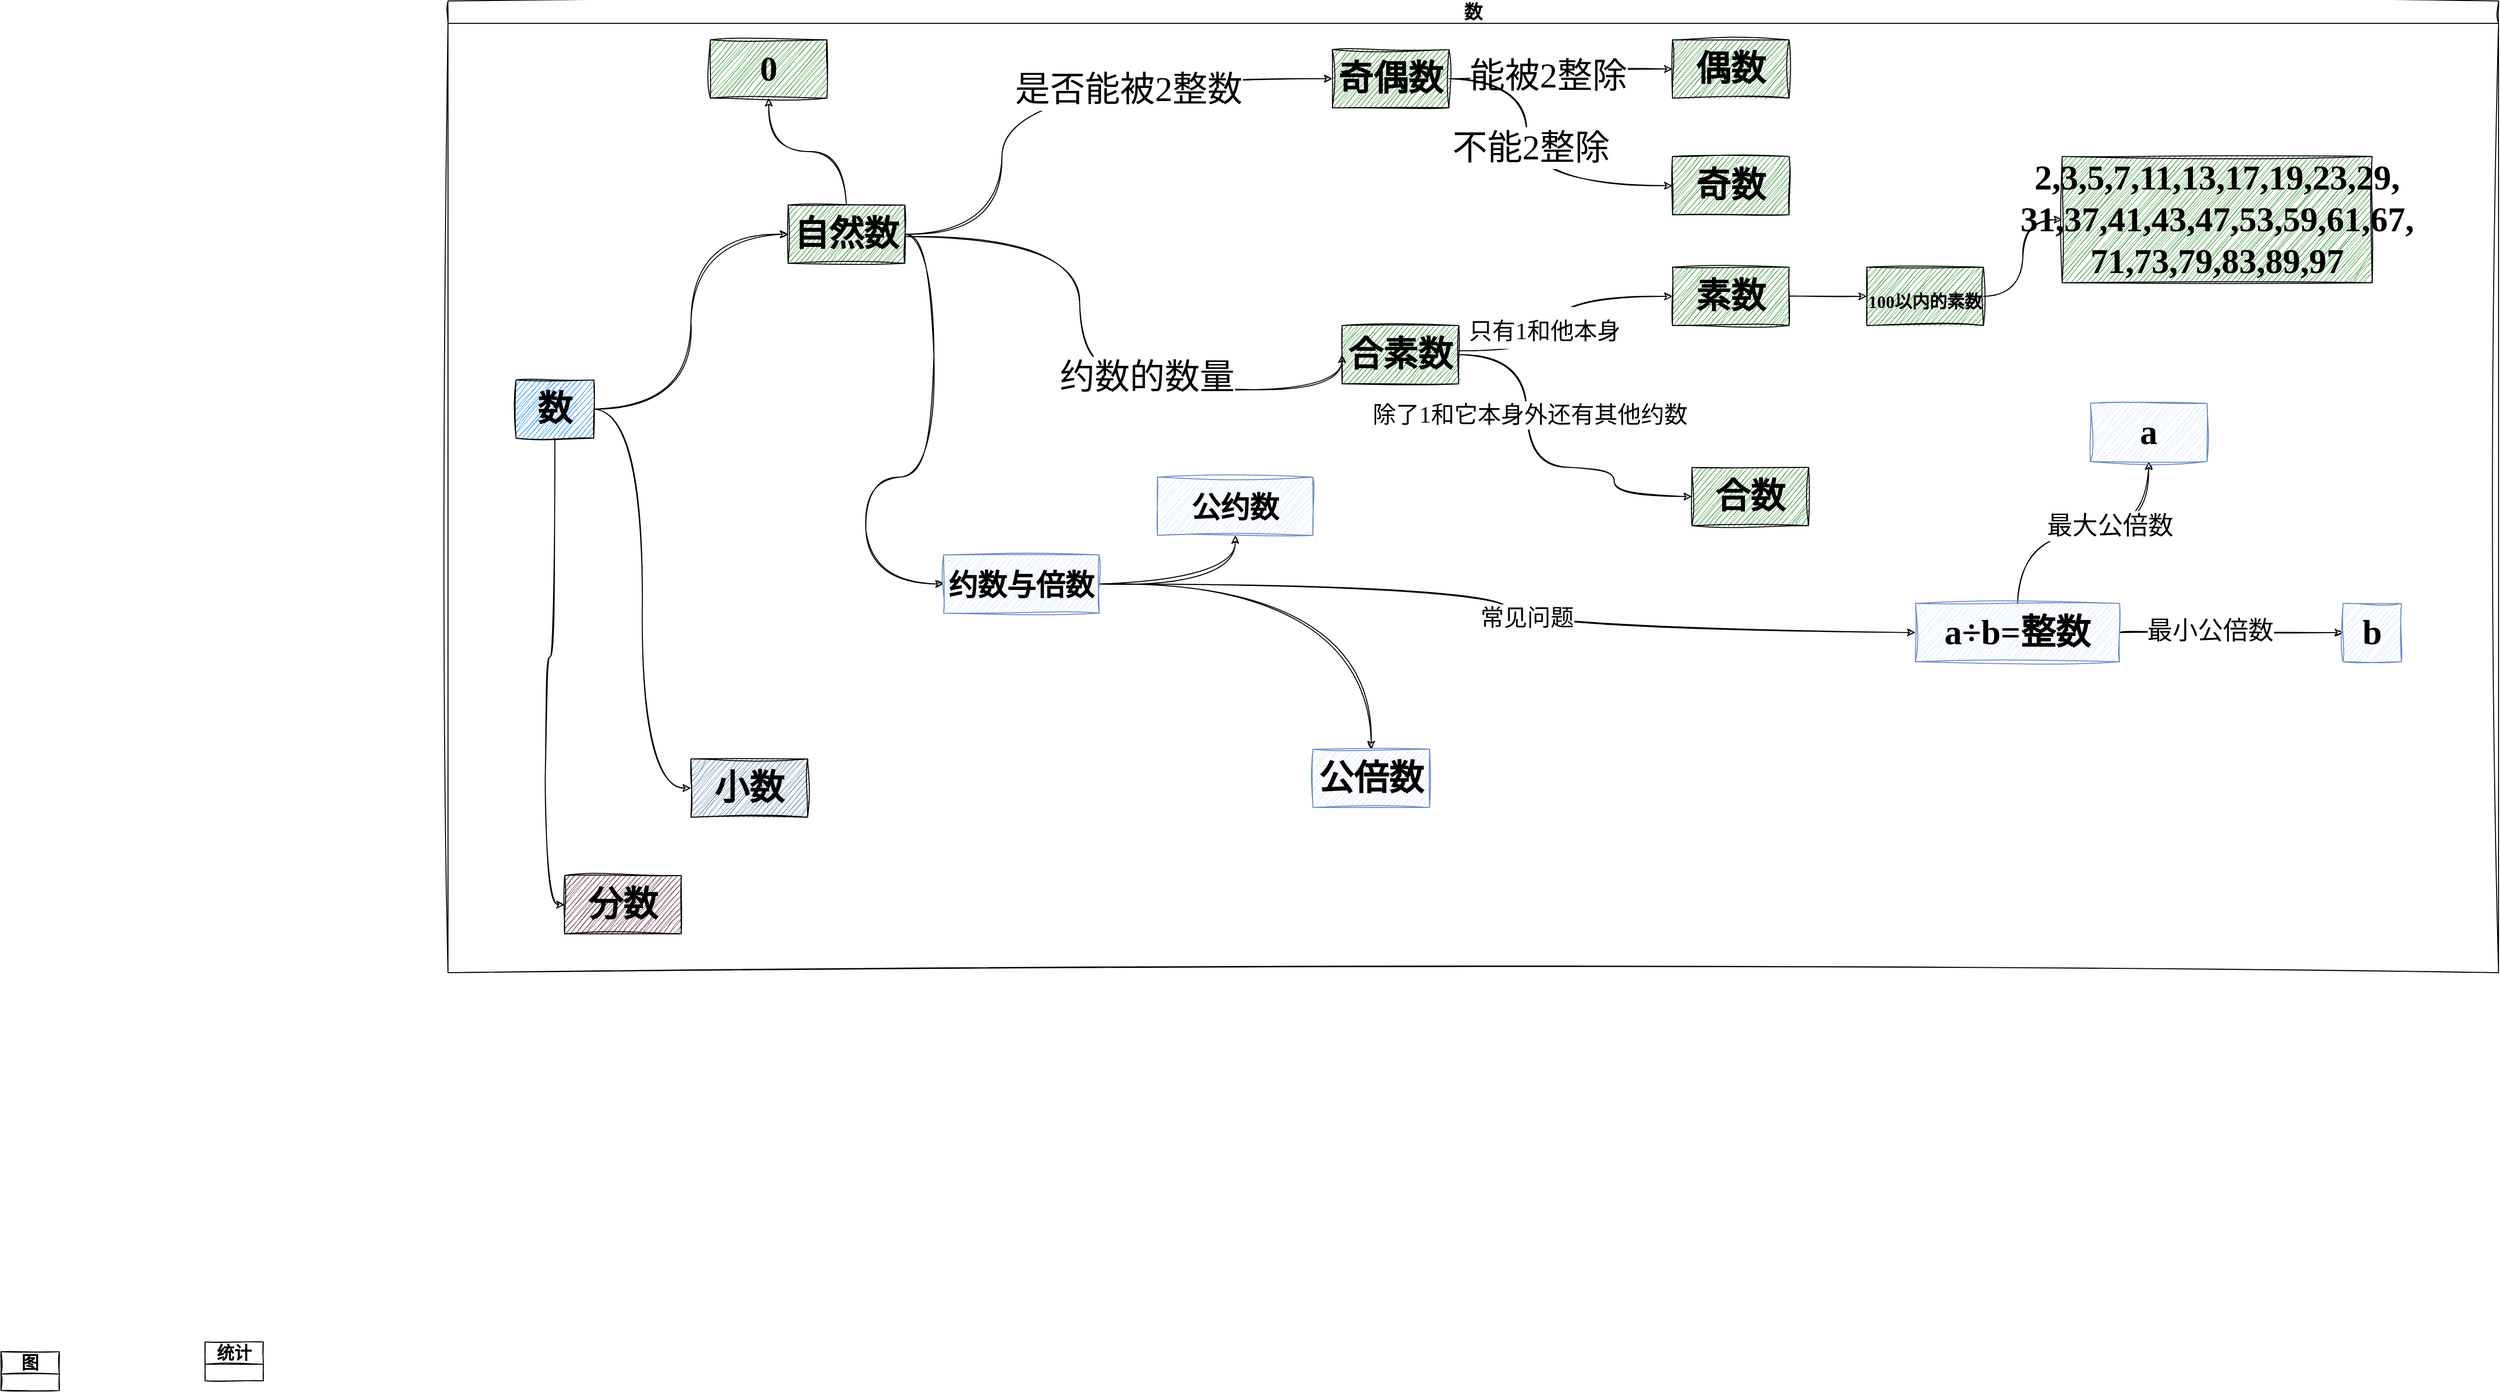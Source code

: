 <mxfile version="21.2.1" type="github">
  <diagram id="6a731a19-8d31-9384-78a2-239565b7b9f0" name="Page-1">
    <mxGraphModel dx="1986" dy="771" grid="1" gridSize="10" guides="1" tooltips="1" connect="1" arrows="1" fold="1" page="1" pageScale="1" pageWidth="1169" pageHeight="827" background="none" math="0" shadow="0">
      <root>
        <mxCell id="0" />
        <mxCell id="1" parent="0" />
        <mxCell id="kk1tNPxJDdmJw3Zyzxyh-1779" value="数" style="swimlane;whiteSpace=wrap;html=1;shadow=0;sketch=1;curveFitting=1;jiggle=2;fontFamily=方正徐静蕾体;fontSource=http%3A%2F%2Fwww.ps3000.com%2Ffonts%2F%25E6%2596%25B9%25E6%25AD%25A3%25E9%259D%2599%25E8%2595%25BE%25E7%25AE%2580%25E4%25BD%2593_%25E5%25BE%2590%25E9%259D%2599%25E8%2595%25BE%25E6%2589%258B%25E5%2586%2599%25E4%25BD%2593.fon;fontSize=19;" parent="1" vertex="1">
          <mxGeometry x="50" width="2110" height="1000" as="geometry">
            <mxRectangle x="-280" y="240" width="140" height="30" as="alternateBounds" />
          </mxGeometry>
        </mxCell>
        <mxCell id="kk1tNPxJDdmJw3Zyzxyh-1782" style="edgeStyle=orthogonalEdgeStyle;rounded=0;orthogonalLoop=1;jettySize=auto;html=1;entryX=0;entryY=0.5;entryDx=0;entryDy=0;fontFamily=方正徐静蕾体;fontSource=http%3A%2F%2Fwww.ps3000.com%2Ffonts%2F%25E6%2596%25B9%25E6%25AD%25A3%25E9%259D%2599%25E8%2595%25BE%25E7%25AE%2580%25E4%25BD%2593_%25E5%25BE%2590%25E9%259D%2599%25E8%2595%25BE%25E6%2589%258B%25E5%2586%2599%25E4%25BD%2593.fon;fontSize=36;sketch=1;curveFitting=1;jiggle=2;elbow=vertical;curved=1;" parent="kk1tNPxJDdmJw3Zyzxyh-1779" source="kk1tNPxJDdmJw3Zyzxyh-1780" target="kk1tNPxJDdmJw3Zyzxyh-1781" edge="1">
          <mxGeometry relative="1" as="geometry" />
        </mxCell>
        <mxCell id="kk1tNPxJDdmJw3Zyzxyh-1786" style="edgeStyle=orthogonalEdgeStyle;curved=1;rounded=0;sketch=1;orthogonalLoop=1;jettySize=auto;html=1;entryX=0;entryY=0.5;entryDx=0;entryDy=0;fontFamily=方正徐静蕾体;fontSource=http%3A%2F%2Fwww.ps3000.com%2Ffonts%2F%25E6%2596%25B9%25E6%25AD%25A3%25E9%259D%2599%25E8%2595%25BE%25E7%25AE%2580%25E4%25BD%2593_%25E5%25BE%2590%25E9%259D%2599%25E8%2595%25BE%25E6%2589%258B%25E5%2586%2599%25E4%25BD%2593.fon;fontSize=36;elbow=vertical;" parent="kk1tNPxJDdmJw3Zyzxyh-1779" source="kk1tNPxJDdmJw3Zyzxyh-1780" target="kk1tNPxJDdmJw3Zyzxyh-1784" edge="1">
          <mxGeometry relative="1" as="geometry" />
        </mxCell>
        <mxCell id="kk1tNPxJDdmJw3Zyzxyh-1787" style="edgeStyle=orthogonalEdgeStyle;curved=1;rounded=0;sketch=1;orthogonalLoop=1;jettySize=auto;html=1;entryX=0;entryY=0.5;entryDx=0;entryDy=0;fontFamily=方正徐静蕾体;fontSource=http%3A%2F%2Fwww.ps3000.com%2Ffonts%2F%25E6%2596%25B9%25E6%25AD%25A3%25E9%259D%2599%25E8%2595%25BE%25E7%25AE%2580%25E4%25BD%2593_%25E5%25BE%2590%25E9%259D%2599%25E8%2595%25BE%25E6%2589%258B%25E5%2586%2599%25E4%25BD%2593.fon;fontSize=36;elbow=vertical;" parent="kk1tNPxJDdmJw3Zyzxyh-1779" source="kk1tNPxJDdmJw3Zyzxyh-1780" target="kk1tNPxJDdmJw3Zyzxyh-1785" edge="1">
          <mxGeometry relative="1" as="geometry" />
        </mxCell>
        <mxCell id="kk1tNPxJDdmJw3Zyzxyh-1780" value="数" style="rounded=0;whiteSpace=wrap;html=1;sketch=1;curveFitting=1;jiggle=2;fontFamily=方正徐静蕾体;fontSource=http%3A%2F%2Fwww.ps3000.com%2Ffonts%2F%25E6%2596%25B9%25E6%25AD%25A3%25E9%259D%2599%25E8%2595%25BE%25E7%25AE%2580%25E4%25BD%2593_%25E5%25BE%2590%25E9%259D%2599%25E8%2595%25BE%25E6%2589%258B%25E5%2586%2599%25E4%25BD%2593.fon;fontSize=36;fillColor=#007FFF;fontStyle=1" parent="kk1tNPxJDdmJw3Zyzxyh-1779" vertex="1">
          <mxGeometry x="70" y="390" width="80" height="60" as="geometry" />
        </mxCell>
        <mxCell id="FOnLiGUvBVXdEtmA3qcM-1771" style="edgeStyle=orthogonalEdgeStyle;curved=1;rounded=0;sketch=1;orthogonalLoop=1;jettySize=auto;html=1;entryX=0;entryY=0.5;entryDx=0;entryDy=0;fontFamily=方正徐静蕾体;fontSource=http%3A%2F%2Fwww.ps3000.com%2Ffonts%2F%25E6%2596%25B9%25E6%25AD%25A3%25E9%259D%2599%25E8%2595%25BE%25E7%25AE%2580%25E4%25BD%2593_%25E5%25BE%2590%25E9%259D%2599%25E8%2595%25BE%25E6%2589%258B%25E5%2586%2599%25E4%25BD%2593.fon;fontSize=36;elbow=vertical;" parent="kk1tNPxJDdmJw3Zyzxyh-1779" source="kk1tNPxJDdmJw3Zyzxyh-1781" target="FOnLiGUvBVXdEtmA3qcM-1770" edge="1">
          <mxGeometry relative="1" as="geometry">
            <Array as="points">
              <mxPoint x="570" y="240" />
              <mxPoint x="570" y="80" />
            </Array>
          </mxGeometry>
        </mxCell>
        <mxCell id="FOnLiGUvBVXdEtmA3qcM-1772" value="是否能被2整数" style="edgeLabel;html=1;align=center;verticalAlign=middle;resizable=0;points=[];fontSize=36;fontFamily=方正徐静蕾体;" parent="FOnLiGUvBVXdEtmA3qcM-1771" vertex="1" connectable="0">
          <mxGeometry x="-0.231" y="2" relative="1" as="geometry">
            <mxPoint x="132" y="-19" as="offset" />
          </mxGeometry>
        </mxCell>
        <mxCell id="FOnLiGUvBVXdEtmA3qcM-1778" style="edgeStyle=orthogonalEdgeStyle;curved=1;rounded=0;sketch=1;orthogonalLoop=1;jettySize=auto;html=1;entryX=0.5;entryY=1;entryDx=0;entryDy=0;fontFamily=方正徐静蕾体;fontSource=http%3A%2F%2Fwww.ps3000.com%2Ffonts%2F%25E6%2596%25B9%25E6%25AD%25A3%25E9%259D%2599%25E8%2595%25BE%25E7%25AE%2580%25E4%25BD%2593_%25E5%25BE%2590%25E9%259D%2599%25E8%2595%25BE%25E6%2589%258B%25E5%2586%2599%25E4%25BD%2593.fon;fontSize=36;elbow=vertical;" parent="kk1tNPxJDdmJw3Zyzxyh-1779" source="kk1tNPxJDdmJw3Zyzxyh-1781" target="FOnLiGUvBVXdEtmA3qcM-1777" edge="1">
          <mxGeometry relative="1" as="geometry" />
        </mxCell>
        <mxCell id="0Zhl1wG_Vn98120ulY0c-4" value="" style="edgeStyle=orthogonalEdgeStyle;rounded=0;orthogonalLoop=1;jettySize=auto;html=1;sketch=1;curveFitting=1;jiggle=2;curved=1;" parent="kk1tNPxJDdmJw3Zyzxyh-1779" source="kk1tNPxJDdmJw3Zyzxyh-1781" target="0Zhl1wG_Vn98120ulY0c-3" edge="1">
          <mxGeometry relative="1" as="geometry">
            <Array as="points">
              <mxPoint x="500" y="240" />
              <mxPoint x="500" y="490" />
              <mxPoint x="430" y="490" />
            </Array>
          </mxGeometry>
        </mxCell>
        <mxCell id="kk1tNPxJDdmJw3Zyzxyh-1781" value="自然数" style="rounded=0;whiteSpace=wrap;html=1;sketch=1;curveFitting=1;jiggle=2;fontFamily=方正徐静蕾体;fontSource=http%3A%2F%2Fwww.ps3000.com%2Ffonts%2F%25E6%2596%25B9%25E6%25AD%25A3%25E9%259D%2599%25E8%2595%25BE%25E7%25AE%2580%25E4%25BD%2593_%25E5%25BE%2590%25E9%259D%2599%25E8%2595%25BE%25E6%2589%258B%25E5%2586%2599%25E4%25BD%2593.fon;fontSize=36;fillColor=#278d25;shadow=0;fillStyle=auto;fontStyle=1" parent="kk1tNPxJDdmJw3Zyzxyh-1779" vertex="1">
          <mxGeometry x="350" y="210" width="120" height="60" as="geometry" />
        </mxCell>
        <mxCell id="kk1tNPxJDdmJw3Zyzxyh-1784" value="小数" style="rounded=0;whiteSpace=wrap;html=1;sketch=1;curveFitting=1;jiggle=2;fontFamily=方正徐静蕾体;fontSource=http%3A%2F%2Fwww.ps3000.com%2Ffonts%2F%25E6%2596%25B9%25E6%25AD%25A3%25E9%259D%2599%25E8%2595%25BE%25E7%25AE%2580%25E4%25BD%2593_%25E5%25BE%2590%25E9%259D%2599%25E8%2595%25BE%25E6%2589%258B%25E5%2586%2599%25E4%25BD%2593.fon;fontSize=36;fillColor=#4b7aaa;shadow=0;fontStyle=1" parent="kk1tNPxJDdmJw3Zyzxyh-1779" vertex="1">
          <mxGeometry x="250" y="780" width="120" height="60" as="geometry" />
        </mxCell>
        <mxCell id="kk1tNPxJDdmJw3Zyzxyh-1785" value="分数" style="rounded=0;whiteSpace=wrap;html=1;sketch=1;curveFitting=1;jiggle=2;fontFamily=方正徐静蕾体;fontSource=http%3A%2F%2Fwww.ps3000.com%2Ffonts%2F%25E6%2596%25B9%25E6%25AD%25A3%25E9%259D%2599%25E8%2595%25BE%25E7%25AE%2580%25E4%25BD%2593_%25E5%25BE%2590%25E9%259D%2599%25E8%2595%25BE%25E6%2589%258B%25E5%2586%2599%25E4%25BD%2593.fon;fontSize=36;fillColor=#4e0e24;shadow=0;fontStyle=1" parent="kk1tNPxJDdmJw3Zyzxyh-1779" vertex="1">
          <mxGeometry x="120" y="900" width="120" height="60" as="geometry" />
        </mxCell>
        <mxCell id="FOnLiGUvBVXdEtmA3qcM-1784" style="edgeStyle=orthogonalEdgeStyle;curved=1;rounded=0;sketch=1;orthogonalLoop=1;jettySize=auto;html=1;entryX=0;entryY=0.5;entryDx=0;entryDy=0;fontFamily=方正徐静蕾体;fontSource=http%3A%2F%2Fwww.ps3000.com%2Ffonts%2F%25E6%2596%25B9%25E6%25AD%25A3%25E9%259D%2599%25E8%2595%25BE%25E7%25AE%2580%25E4%25BD%2593_%25E5%25BE%2590%25E9%259D%2599%25E8%2595%25BE%25E6%2589%258B%25E5%2586%2599%25E4%25BD%2593.fon;fontSize=36;elbow=vertical;" parent="kk1tNPxJDdmJw3Zyzxyh-1779" source="FOnLiGUvBVXdEtmA3qcM-1770" target="FOnLiGUvBVXdEtmA3qcM-1779" edge="1">
          <mxGeometry relative="1" as="geometry" />
        </mxCell>
        <mxCell id="FOnLiGUvBVXdEtmA3qcM-1785" value="能被2整除" style="edgeLabel;html=1;align=center;verticalAlign=middle;resizable=0;points=[];fontSize=36;fontFamily=方正徐静蕾体;" parent="FOnLiGUvBVXdEtmA3qcM-1784" vertex="1" connectable="0">
          <mxGeometry x="-0.15" y="3" relative="1" as="geometry">
            <mxPoint as="offset" />
          </mxGeometry>
        </mxCell>
        <mxCell id="FOnLiGUvBVXdEtmA3qcM-1786" style="edgeStyle=orthogonalEdgeStyle;curved=1;rounded=0;sketch=1;orthogonalLoop=1;jettySize=auto;html=1;exitX=1;exitY=0.5;exitDx=0;exitDy=0;entryX=0;entryY=0.5;entryDx=0;entryDy=0;fontFamily=方正徐静蕾体;fontSource=http%3A%2F%2Fwww.ps3000.com%2Ffonts%2F%25E6%2596%25B9%25E6%25AD%25A3%25E9%259D%2599%25E8%2595%25BE%25E7%25AE%2580%25E4%25BD%2593_%25E5%25BE%2590%25E9%259D%2599%25E8%2595%25BE%25E6%2589%258B%25E5%2586%2599%25E4%25BD%2593.fon;fontSize=36;elbow=vertical;" parent="kk1tNPxJDdmJw3Zyzxyh-1779" source="FOnLiGUvBVXdEtmA3qcM-1770" target="FOnLiGUvBVXdEtmA3qcM-1781" edge="1">
          <mxGeometry relative="1" as="geometry">
            <Array as="points">
              <mxPoint x="1110" y="80" />
              <mxPoint x="1110" y="190" />
            </Array>
          </mxGeometry>
        </mxCell>
        <mxCell id="FOnLiGUvBVXdEtmA3qcM-1787" value="不能2整除" style="edgeLabel;html=1;align=center;verticalAlign=middle;resizable=0;points=[];fontSize=36;fontFamily=方正徐静蕾体;" parent="FOnLiGUvBVXdEtmA3qcM-1786" vertex="1" connectable="0">
          <mxGeometry x="-0.112" y="4" relative="1" as="geometry">
            <mxPoint as="offset" />
          </mxGeometry>
        </mxCell>
        <mxCell id="FOnLiGUvBVXdEtmA3qcM-1770" value="奇偶数" style="rounded=0;whiteSpace=wrap;html=1;sketch=1;curveFitting=1;jiggle=2;fontFamily=方正徐静蕾体;fontSource=http%3A%2F%2Fwww.ps3000.com%2Ffonts%2F%25E6%2596%25B9%25E6%25AD%25A3%25E9%259D%2599%25E8%2595%25BE%25E7%25AE%2580%25E4%25BD%2593_%25E5%25BE%2590%25E9%259D%2599%25E8%2595%25BE%25E6%2589%258B%25E5%2586%2599%25E4%25BD%2593.fon;fontSize=36;fillColor=#278d25;shadow=0;fontStyle=1" parent="kk1tNPxJDdmJw3Zyzxyh-1779" vertex="1">
          <mxGeometry x="910" y="50" width="120" height="60" as="geometry" />
        </mxCell>
        <mxCell id="FOnLiGUvBVXdEtmA3qcM-1792" style="edgeStyle=orthogonalEdgeStyle;curved=1;rounded=0;sketch=1;orthogonalLoop=1;jettySize=auto;html=1;exitX=1;exitY=0.5;exitDx=0;exitDy=0;entryX=0;entryY=0.5;entryDx=0;entryDy=0;fontFamily=方正徐静蕾体;fontSource=http%3A%2F%2Fwww.ps3000.com%2Ffonts%2F%25E6%2596%25B9%25E6%25AD%25A3%25E9%259D%2599%25E8%2595%25BE%25E7%25AE%2580%25E4%25BD%2593_%25E5%25BE%2590%25E9%259D%2599%25E8%2595%25BE%25E6%2589%258B%25E5%2586%2599%25E4%25BD%2593.fon;fontSize=24;elbow=vertical;" parent="kk1tNPxJDdmJw3Zyzxyh-1779" source="FOnLiGUvBVXdEtmA3qcM-1773" target="FOnLiGUvBVXdEtmA3qcM-1789" edge="1">
          <mxGeometry relative="1" as="geometry">
            <Array as="points">
              <mxPoint x="1110" y="364" />
              <mxPoint x="1110" y="480" />
              <mxPoint x="1200" y="480" />
              <mxPoint x="1200" y="510" />
            </Array>
          </mxGeometry>
        </mxCell>
        <mxCell id="FOnLiGUvBVXdEtmA3qcM-1793" value="除了1和它本身外还有其他约数" style="edgeLabel;html=1;align=center;verticalAlign=middle;resizable=0;points=[];fontSize=24;fontFamily=方正徐静蕾体;" parent="FOnLiGUvBVXdEtmA3qcM-1792" vertex="1" connectable="0">
          <mxGeometry x="-0.318" y="3" relative="1" as="geometry">
            <mxPoint as="offset" />
          </mxGeometry>
        </mxCell>
        <mxCell id="FOnLiGUvBVXdEtmA3qcM-1773" value="合素数" style="rounded=0;whiteSpace=wrap;html=1;sketch=1;curveFitting=1;jiggle=2;fontFamily=方正徐静蕾体;fontSource=http%3A%2F%2Fwww.ps3000.com%2Ffonts%2F%25E6%2596%25B9%25E6%25AD%25A3%25E9%259D%2599%25E8%2595%25BE%25E7%25AE%2580%25E4%25BD%2593_%25E5%25BE%2590%25E9%259D%2599%25E8%2595%25BE%25E6%2589%258B%25E5%2586%2599%25E4%25BD%2593.fon;fontSize=36;fillColor=#278d25;shadow=0;fontStyle=1" parent="kk1tNPxJDdmJw3Zyzxyh-1779" vertex="1">
          <mxGeometry x="920" y="334" width="120" height="60" as="geometry" />
        </mxCell>
        <mxCell id="FOnLiGUvBVXdEtmA3qcM-1774" style="edgeStyle=orthogonalEdgeStyle;curved=1;rounded=0;sketch=1;orthogonalLoop=1;jettySize=auto;html=1;entryX=0;entryY=0.5;entryDx=0;entryDy=0;fontFamily=方正徐静蕾体;fontSource=http%3A%2F%2Fwww.ps3000.com%2Ffonts%2F%25E6%2596%25B9%25E6%25AD%25A3%25E9%259D%2599%25E8%2595%25BE%25E7%25AE%2580%25E4%25BD%2593_%25E5%25BE%2590%25E9%259D%2599%25E8%2595%25BE%25E6%2589%258B%25E5%2586%2599%25E4%25BD%2593.fon;fontSize=36;elbow=vertical;" parent="kk1tNPxJDdmJw3Zyzxyh-1779" target="FOnLiGUvBVXdEtmA3qcM-1773" edge="1">
          <mxGeometry relative="1" as="geometry">
            <mxPoint x="470" y="242.5" as="sourcePoint" />
            <mxPoint x="920" y="277.5" as="targetPoint" />
            <Array as="points">
              <mxPoint x="650" y="243" />
              <mxPoint x="650" y="380" />
              <mxPoint x="740" y="380" />
              <mxPoint x="740" y="400" />
              <mxPoint x="920" y="400" />
            </Array>
          </mxGeometry>
        </mxCell>
        <mxCell id="FOnLiGUvBVXdEtmA3qcM-1775" value="约数的数量" style="edgeLabel;html=1;align=center;verticalAlign=middle;resizable=0;points=[];fontSize=36;fontFamily=方正徐静蕾体;" parent="FOnLiGUvBVXdEtmA3qcM-1774" vertex="1" connectable="0">
          <mxGeometry x="0.2" y="-7" relative="1" as="geometry">
            <mxPoint as="offset" />
          </mxGeometry>
        </mxCell>
        <mxCell id="FOnLiGUvBVXdEtmA3qcM-1777" value="0" style="rounded=0;whiteSpace=wrap;html=1;sketch=1;curveFitting=1;jiggle=2;fontFamily=方正徐静蕾体;fontSource=http%3A%2F%2Fwww.ps3000.com%2Ffonts%2F%25E6%2596%25B9%25E6%25AD%25A3%25E9%259D%2599%25E8%2595%25BE%25E7%25AE%2580%25E4%25BD%2593_%25E5%25BE%2590%25E9%259D%2599%25E8%2595%25BE%25E6%2589%258B%25E5%2586%2599%25E4%25BD%2593.fon;fontSize=36;fillColor=#278d25;shadow=0;fontStyle=1" parent="kk1tNPxJDdmJw3Zyzxyh-1779" vertex="1">
          <mxGeometry x="270" y="40" width="120" height="60" as="geometry" />
        </mxCell>
        <mxCell id="FOnLiGUvBVXdEtmA3qcM-1779" value="偶数" style="whiteSpace=wrap;html=1;fontSize=36;fontFamily=方正徐静蕾体;fillColor=#278d25;rounded=0;sketch=1;curveFitting=1;jiggle=2;fontSource=http%3A%2F%2Fwww.ps3000.com%2Ffonts%2F%25E6%2596%25B9%25E6%25AD%25A3%25E9%259D%2599%25E8%2595%25BE%25E7%25AE%2580%25E4%25BD%2593_%25E5%25BE%2590%25E9%259D%2599%25E8%2595%25BE%25E6%2589%258B%25E5%2586%2599%25E4%25BD%2593.fon;shadow=0;fontStyle=1" parent="kk1tNPxJDdmJw3Zyzxyh-1779" vertex="1">
          <mxGeometry x="1260" y="40" width="120" height="60" as="geometry" />
        </mxCell>
        <mxCell id="FOnLiGUvBVXdEtmA3qcM-1781" value="奇数" style="whiteSpace=wrap;html=1;fontSize=36;fontFamily=方正徐静蕾体;fillColor=#278d25;rounded=0;sketch=1;curveFitting=1;jiggle=2;fontSource=http%3A%2F%2Fwww.ps3000.com%2Ffonts%2F%25E6%2596%25B9%25E6%25AD%25A3%25E9%259D%2599%25E8%2595%25BE%25E7%25AE%2580%25E4%25BD%2593_%25E5%25BE%2590%25E9%259D%2599%25E8%2595%25BE%25E6%2589%258B%25E5%2586%2599%25E4%25BD%2593.fon;shadow=0;fontStyle=1" parent="kk1tNPxJDdmJw3Zyzxyh-1779" vertex="1">
          <mxGeometry x="1260" y="160" width="120" height="60" as="geometry" />
        </mxCell>
        <mxCell id="FOnLiGUvBVXdEtmA3qcM-1789" value="合数" style="whiteSpace=wrap;html=1;fontSize=36;fontFamily=方正徐静蕾体;fillColor=#278d25;rounded=0;sketch=1;curveFitting=1;jiggle=2;fontSource=http%3A%2F%2Fwww.ps3000.com%2Ffonts%2F%25E6%2596%25B9%25E6%25AD%25A3%25E9%259D%2599%25E8%2595%25BE%25E7%25AE%2580%25E4%25BD%2593_%25E5%25BE%2590%25E9%259D%2599%25E8%2595%25BE%25E6%2589%258B%25E5%2586%2599%25E4%25BD%2593.fon;shadow=0;fontStyle=1" parent="kk1tNPxJDdmJw3Zyzxyh-1779" vertex="1">
          <mxGeometry x="1280" y="480" width="120" height="60" as="geometry" />
        </mxCell>
        <mxCell id="FOnLiGUvBVXdEtmA3qcM-1797" value="" style="edgeStyle=orthogonalEdgeStyle;curved=1;rounded=0;sketch=1;orthogonalLoop=1;jettySize=auto;html=1;fontFamily=方正徐静蕾体;fontSource=http%3A%2F%2Fwww.ps3000.com%2Ffonts%2F%25E6%2596%25B9%25E6%25AD%25A3%25E9%259D%2599%25E8%2595%25BE%25E7%25AE%2580%25E4%25BD%2593_%25E5%25BE%2590%25E9%259D%2599%25E8%2595%25BE%25E6%2589%258B%25E5%2586%2599%25E4%25BD%2593.fon;fontSize=24;elbow=vertical;" parent="kk1tNPxJDdmJw3Zyzxyh-1779" source="FOnLiGUvBVXdEtmA3qcM-1788" target="FOnLiGUvBVXdEtmA3qcM-1796" edge="1">
          <mxGeometry relative="1" as="geometry" />
        </mxCell>
        <mxCell id="FOnLiGUvBVXdEtmA3qcM-1788" value="素数" style="whiteSpace=wrap;html=1;fontSize=36;fontFamily=方正徐静蕾体;fillColor=#278d25;rounded=0;sketch=1;curveFitting=1;jiggle=2;fontSource=http%3A%2F%2Fwww.ps3000.com%2Ffonts%2F%25E6%2596%25B9%25E6%25AD%25A3%25E9%259D%2599%25E8%2595%25BE%25E7%25AE%2580%25E4%25BD%2593_%25E5%25BE%2590%25E9%259D%2599%25E8%2595%25BE%25E6%2589%258B%25E5%2586%2599%25E4%25BD%2593.fon;shadow=0;fontStyle=1" parent="kk1tNPxJDdmJw3Zyzxyh-1779" vertex="1">
          <mxGeometry x="1260" y="274" width="120" height="60" as="geometry" />
        </mxCell>
        <mxCell id="FOnLiGUvBVXdEtmA3qcM-1790" style="edgeStyle=orthogonalEdgeStyle;curved=1;rounded=0;sketch=1;orthogonalLoop=1;jettySize=auto;html=1;entryX=0;entryY=0.5;entryDx=0;entryDy=0;fontFamily=方正徐静蕾体;fontSource=http%3A%2F%2Fwww.ps3000.com%2Ffonts%2F%25E6%2596%25B9%25E6%25AD%25A3%25E9%259D%2599%25E8%2595%25BE%25E7%25AE%2580%25E4%25BD%2593_%25E5%25BE%2590%25E9%259D%2599%25E8%2595%25BE%25E6%2589%258B%25E5%2586%2599%25E4%25BD%2593.fon;fontSize=36;elbow=vertical;" parent="kk1tNPxJDdmJw3Zyzxyh-1779" source="FOnLiGUvBVXdEtmA3qcM-1773" target="FOnLiGUvBVXdEtmA3qcM-1788" edge="1">
          <mxGeometry relative="1" as="geometry">
            <Array as="points">
              <mxPoint x="1140" y="360" />
              <mxPoint x="1140" y="304" />
            </Array>
          </mxGeometry>
        </mxCell>
        <mxCell id="FOnLiGUvBVXdEtmA3qcM-1791" value="&lt;font style=&quot;font-size: 24px;&quot;&gt;只有1和他本身&lt;/font&gt;" style="edgeLabel;html=1;align=center;verticalAlign=middle;resizable=0;points=[];fontSize=36;fontFamily=方正徐静蕾体;" parent="FOnLiGUvBVXdEtmA3qcM-1790" vertex="1" connectable="0">
          <mxGeometry x="-0.1" y="12" relative="1" as="geometry">
            <mxPoint as="offset" />
          </mxGeometry>
        </mxCell>
        <mxCell id="FOnLiGUvBVXdEtmA3qcM-1799" value="" style="edgeStyle=orthogonalEdgeStyle;curved=1;rounded=0;sketch=1;orthogonalLoop=1;jettySize=auto;html=1;fontFamily=方正徐静蕾体;fontSource=http%3A%2F%2Fwww.ps3000.com%2Ffonts%2F%25E6%2596%25B9%25E6%25AD%25A3%25E9%259D%2599%25E8%2595%25BE%25E7%25AE%2580%25E4%25BD%2593_%25E5%25BE%2590%25E9%259D%2599%25E8%2595%25BE%25E6%2589%258B%25E5%2586%2599%25E4%25BD%2593.fon;fontSize=18;elbow=vertical;" parent="kk1tNPxJDdmJw3Zyzxyh-1779" source="FOnLiGUvBVXdEtmA3qcM-1796" target="FOnLiGUvBVXdEtmA3qcM-1798" edge="1">
          <mxGeometry relative="1" as="geometry" />
        </mxCell>
        <mxCell id="FOnLiGUvBVXdEtmA3qcM-1796" value="&lt;font style=&quot;font-size: 18px;&quot;&gt;100以内的素数&lt;/font&gt;" style="whiteSpace=wrap;html=1;fontSize=36;fontFamily=方正徐静蕾体;fillColor=#278d25;rounded=0;sketch=1;curveFitting=1;jiggle=2;fontSource=http%3A%2F%2Fwww.ps3000.com%2Ffonts%2F%25E6%2596%25B9%25E6%25AD%25A3%25E9%259D%2599%25E8%2595%25BE%25E7%25AE%2580%25E4%25BD%2593_%25E5%25BE%2590%25E9%259D%2599%25E8%2595%25BE%25E6%2589%258B%25E5%2586%2599%25E4%25BD%2593.fon;shadow=0;fontStyle=1" parent="kk1tNPxJDdmJw3Zyzxyh-1779" vertex="1">
          <mxGeometry x="1460" y="274" width="120" height="60" as="geometry" />
        </mxCell>
        <mxCell id="FOnLiGUvBVXdEtmA3qcM-1798" value="2,3,5,7,11,13,17,19,23,29,&lt;br&gt;31,37,41,43,47,53,59,61,67,&lt;br&gt;71,73,79,83,89,97" style="whiteSpace=wrap;html=1;fontSize=36;fontFamily=方正徐静蕾体;fillColor=#278d25;rounded=0;sketch=1;curveFitting=1;jiggle=2;fontSource=http%3A%2F%2Fwww.ps3000.com%2Ffonts%2F%25E6%2596%25B9%25E6%25AD%25A3%25E9%259D%2599%25E8%2595%25BE%25E7%25AE%2580%25E4%25BD%2593_%25E5%25BE%2590%25E9%259D%2599%25E8%2595%25BE%25E6%2589%258B%25E5%2586%2599%25E4%25BD%2593.fon;shadow=0;fontStyle=1" parent="kk1tNPxJDdmJw3Zyzxyh-1779" vertex="1">
          <mxGeometry x="1661" y="160" width="319" height="130" as="geometry" />
        </mxCell>
        <mxCell id="0Zhl1wG_Vn98120ulY0c-6" value="" style="edgeStyle=orthogonalEdgeStyle;rounded=0;orthogonalLoop=1;jettySize=auto;html=1;sketch=1;curveFitting=1;jiggle=2;curved=1;" parent="kk1tNPxJDdmJw3Zyzxyh-1779" source="0Zhl1wG_Vn98120ulY0c-3" target="0Zhl1wG_Vn98120ulY0c-5" edge="1">
          <mxGeometry relative="1" as="geometry" />
        </mxCell>
        <mxCell id="0Zhl1wG_Vn98120ulY0c-8" value="" style="edgeStyle=orthogonalEdgeStyle;rounded=0;orthogonalLoop=1;jettySize=auto;html=1;sketch=1;curveFitting=1;jiggle=2;curved=1;" parent="kk1tNPxJDdmJw3Zyzxyh-1779" source="0Zhl1wG_Vn98120ulY0c-3" target="0Zhl1wG_Vn98120ulY0c-7" edge="1">
          <mxGeometry relative="1" as="geometry" />
        </mxCell>
        <mxCell id="YO19hEzZP86mb_5TqTka-2" value="" style="edgeStyle=orthogonalEdgeStyle;rounded=0;orthogonalLoop=1;jettySize=auto;html=1;sketch=1;curveFitting=1;jiggle=2;curved=1;" edge="1" parent="kk1tNPxJDdmJw3Zyzxyh-1779" source="0Zhl1wG_Vn98120ulY0c-3" target="YO19hEzZP86mb_5TqTka-1">
          <mxGeometry relative="1" as="geometry" />
        </mxCell>
        <mxCell id="YO19hEzZP86mb_5TqTka-3" value="&lt;font style=&quot;font-size: 24px;&quot;&gt;常见问题&lt;/font&gt;" style="edgeLabel;html=1;align=center;verticalAlign=middle;resizable=0;points=[];fontFamily=方正徐静蕾体;fontSource=http%3A%2F%2Fwww.ps3000.com%2Ffonts%2F%25E6%2596%25B9%25E6%25AD%25A3%25E9%259D%2599%25E8%2595%25BE%25E7%25AE%2580%25E4%25BD%2593_%25E5%25BE%2590%25E9%259D%2599%25E8%2595%25BE%25E6%2589%258B%25E5%2586%2599%25E4%25BD%2593.fon;" vertex="1" connectable="0" parent="YO19hEzZP86mb_5TqTka-2">
          <mxGeometry x="0.101" y="15" relative="1" as="geometry">
            <mxPoint as="offset" />
          </mxGeometry>
        </mxCell>
        <mxCell id="0Zhl1wG_Vn98120ulY0c-3" value="&lt;font style=&quot;font-size: 30px;&quot;&gt;约数与倍数&lt;/font&gt;" style="whiteSpace=wrap;html=1;fontSize=36;fontFamily=方正徐静蕾体;fillColor=#dae8fc;rounded=0;sketch=1;curveFitting=1;jiggle=2;fontSource=http%3A%2F%2Fwww.ps3000.com%2Ffonts%2F%25E6%2596%25B9%25E6%25AD%25A3%25E9%259D%2599%25E8%2595%25BE%25E7%25AE%2580%25E4%25BD%2593_%25E5%25BE%2590%25E9%259D%2599%25E8%2595%25BE%25E6%2589%258B%25E5%2586%2599%25E4%25BD%2593.fon;shadow=0;fillStyle=hachure;fontStyle=1;strokeColor=#6c8ebf;" parent="kk1tNPxJDdmJw3Zyzxyh-1779" vertex="1">
          <mxGeometry x="510" y="570" width="160" height="60" as="geometry" />
        </mxCell>
        <mxCell id="0Zhl1wG_Vn98120ulY0c-5" value="&lt;span style=&quot;font-size: 30px;&quot;&gt;公约数&lt;/span&gt;" style="whiteSpace=wrap;html=1;fontSize=36;fontFamily=方正徐静蕾体;fillColor=#dae8fc;rounded=0;sketch=1;curveFitting=1;jiggle=2;fontSource=http%3A%2F%2Fwww.ps3000.com%2Ffonts%2F%25E6%2596%25B9%25E6%25AD%25A3%25E9%259D%2599%25E8%2595%25BE%25E7%25AE%2580%25E4%25BD%2593_%25E5%25BE%2590%25E9%259D%2599%25E8%2595%25BE%25E6%2589%258B%25E5%2586%2599%25E4%25BD%2593.fon;shadow=0;fillStyle=hachure;fontStyle=1;strokeColor=#6c8ebf;" parent="kk1tNPxJDdmJw3Zyzxyh-1779" vertex="1">
          <mxGeometry x="730" y="490" width="160" height="60" as="geometry" />
        </mxCell>
        <mxCell id="0Zhl1wG_Vn98120ulY0c-7" value="公倍数" style="whiteSpace=wrap;html=1;fontSize=36;fontFamily=方正徐静蕾体;fillColor=#dae8fc;strokeColor=#6c8ebf;rounded=0;sketch=1;curveFitting=1;jiggle=2;fontSource=http%3A%2F%2Fwww.ps3000.com%2Ffonts%2F%25E6%2596%25B9%25E6%25AD%25A3%25E9%259D%2599%25E8%2595%25BE%25E7%25AE%2580%25E4%25BD%2593_%25E5%25BE%2590%25E9%259D%2599%25E8%2595%25BE%25E6%2589%258B%25E5%2586%2599%25E4%25BD%2593.fon;shadow=0;fillStyle=hachure;fontStyle=1;" parent="kk1tNPxJDdmJw3Zyzxyh-1779" vertex="1">
          <mxGeometry x="890" y="770" width="120" height="60" as="geometry" />
        </mxCell>
        <mxCell id="YO19hEzZP86mb_5TqTka-5" value="" style="edgeStyle=orthogonalEdgeStyle;rounded=0;orthogonalLoop=1;jettySize=auto;html=1;curved=1;sketch=1;curveFitting=1;jiggle=2;" edge="1" parent="kk1tNPxJDdmJw3Zyzxyh-1779" source="YO19hEzZP86mb_5TqTka-1" target="YO19hEzZP86mb_5TqTka-4">
          <mxGeometry relative="1" as="geometry" />
        </mxCell>
        <mxCell id="YO19hEzZP86mb_5TqTka-6" value="&lt;font face=&quot;方正徐静蕾体&quot;&gt;&lt;span style=&quot;font-size: 26px;&quot;&gt;最大公倍数&lt;/span&gt;&lt;/font&gt;" style="edgeLabel;html=1;align=center;verticalAlign=middle;resizable=0;points=[];" vertex="1" connectable="0" parent="YO19hEzZP86mb_5TqTka-5">
          <mxGeometry x="0.196" y="7" relative="1" as="geometry">
            <mxPoint as="offset" />
          </mxGeometry>
        </mxCell>
        <mxCell id="YO19hEzZP86mb_5TqTka-9" style="edgeStyle=orthogonalEdgeStyle;rounded=0;orthogonalLoop=1;jettySize=auto;html=1;entryX=0;entryY=0.5;entryDx=0;entryDy=0;sketch=1;curveFitting=1;jiggle=2;curved=1;" edge="1" parent="kk1tNPxJDdmJw3Zyzxyh-1779" source="YO19hEzZP86mb_5TqTka-1" target="YO19hEzZP86mb_5TqTka-7">
          <mxGeometry relative="1" as="geometry" />
        </mxCell>
        <mxCell id="YO19hEzZP86mb_5TqTka-10" value="&lt;font face=&quot;方正徐静蕾体&quot;&gt;&lt;span style=&quot;font-size: 26px;&quot;&gt;最小公倍数&lt;/span&gt;&lt;/font&gt;" style="edgeLabel;html=1;align=center;verticalAlign=middle;resizable=0;points=[];" vertex="1" connectable="0" parent="YO19hEzZP86mb_5TqTka-9">
          <mxGeometry x="-0.191" y="2" relative="1" as="geometry">
            <mxPoint as="offset" />
          </mxGeometry>
        </mxCell>
        <mxCell id="YO19hEzZP86mb_5TqTka-1" value="a÷b=整数" style="whiteSpace=wrap;html=1;fontSize=36;fontFamily=方正徐静蕾体;fillColor=#dae8fc;strokeColor=#6c8ebf;rounded=0;sketch=1;curveFitting=1;jiggle=2;fontSource=http%3A%2F%2Fwww.ps3000.com%2Ffonts%2F%25E6%2596%25B9%25E6%25AD%25A3%25E9%259D%2599%25E8%2595%25BE%25E7%25AE%2580%25E4%25BD%2593_%25E5%25BE%2590%25E9%259D%2599%25E8%2595%25BE%25E6%2589%258B%25E5%2586%2599%25E4%25BD%2593.fon;shadow=0;fillStyle=hachure;fontStyle=1;" vertex="1" parent="kk1tNPxJDdmJw3Zyzxyh-1779">
          <mxGeometry x="1510" y="620" width="210" height="60" as="geometry" />
        </mxCell>
        <mxCell id="YO19hEzZP86mb_5TqTka-4" value="a" style="whiteSpace=wrap;html=1;fontSize=36;fontFamily=方正徐静蕾体;fillColor=#dae8fc;strokeColor=#6c8ebf;rounded=0;sketch=1;curveFitting=1;jiggle=2;fontSource=http%3A%2F%2Fwww.ps3000.com%2Ffonts%2F%25E6%2596%25B9%25E6%25AD%25A3%25E9%259D%2599%25E8%2595%25BE%25E7%25AE%2580%25E4%25BD%2593_%25E5%25BE%2590%25E9%259D%2599%25E8%2595%25BE%25E6%2589%258B%25E5%2586%2599%25E4%25BD%2593.fon;shadow=0;fillStyle=hachure;fontStyle=1;" vertex="1" parent="kk1tNPxJDdmJw3Zyzxyh-1779">
          <mxGeometry x="1690" y="414" width="120" height="60" as="geometry" />
        </mxCell>
        <mxCell id="YO19hEzZP86mb_5TqTka-7" value="b" style="whiteSpace=wrap;html=1;fontSize=36;fontFamily=方正徐静蕾体;fillColor=#dae8fc;strokeColor=#6c8ebf;rounded=0;sketch=1;curveFitting=1;jiggle=2;fontSource=http%3A%2F%2Fwww.ps3000.com%2Ffonts%2F%25E6%2596%25B9%25E6%25AD%25A3%25E9%259D%2599%25E8%2595%25BE%25E7%25AE%2580%25E4%25BD%2593_%25E5%25BE%2590%25E9%259D%2599%25E8%2595%25BE%25E6%2589%258B%25E5%2586%2599%25E4%25BD%2593.fon;shadow=0;fillStyle=hachure;fontStyle=1;" vertex="1" parent="kk1tNPxJDdmJw3Zyzxyh-1779">
          <mxGeometry x="1950" y="620" width="60" height="60" as="geometry" />
        </mxCell>
        <mxCell id="FOnLiGUvBVXdEtmA3qcM-1800" value="图" style="swimlane;whiteSpace=wrap;html=1;shadow=0;sketch=1;fillStyle=auto;fontFamily=方正徐静蕾体;fontSource=http%3A%2F%2Fwww.ps3000.com%2Ffonts%2F%25E6%2596%25B9%25E6%25AD%25A3%25E9%259D%2599%25E8%2595%25BE%25E7%25AE%2580%25E4%25BD%2593_%25E5%25BE%2590%25E9%259D%2599%25E8%2595%25BE%25E6%2589%258B%25E5%2586%2599%25E4%25BD%2593.fon;fontSize=18;fillColor=none;" parent="1" vertex="1" collapsed="1">
          <mxGeometry x="-410" y="1390" width="60" height="40" as="geometry">
            <mxRectangle x="-410" y="1390" width="200" height="200" as="alternateBounds" />
          </mxGeometry>
        </mxCell>
        <mxCell id="FOnLiGUvBVXdEtmA3qcM-1801" value="统计" style="swimlane;whiteSpace=wrap;html=1;shadow=0;sketch=1;fillStyle=auto;fontFamily=方正徐静蕾体;fontSource=http%3A%2F%2Fwww.ps3000.com%2Ffonts%2F%25E6%2596%25B9%25E6%25AD%25A3%25E9%259D%2599%25E8%2595%25BE%25E7%25AE%2580%25E4%25BD%2593_%25E5%25BE%2590%25E9%259D%2599%25E8%2595%25BE%25E6%2589%258B%25E5%2586%2599%25E4%25BD%2593.fon;fontSize=18;fillColor=none;" parent="1" vertex="1" collapsed="1">
          <mxGeometry x="-200" y="1380" width="60" height="40" as="geometry">
            <mxRectangle x="-410" y="1390" width="200" height="200" as="alternateBounds" />
          </mxGeometry>
        </mxCell>
      </root>
    </mxGraphModel>
  </diagram>
</mxfile>
